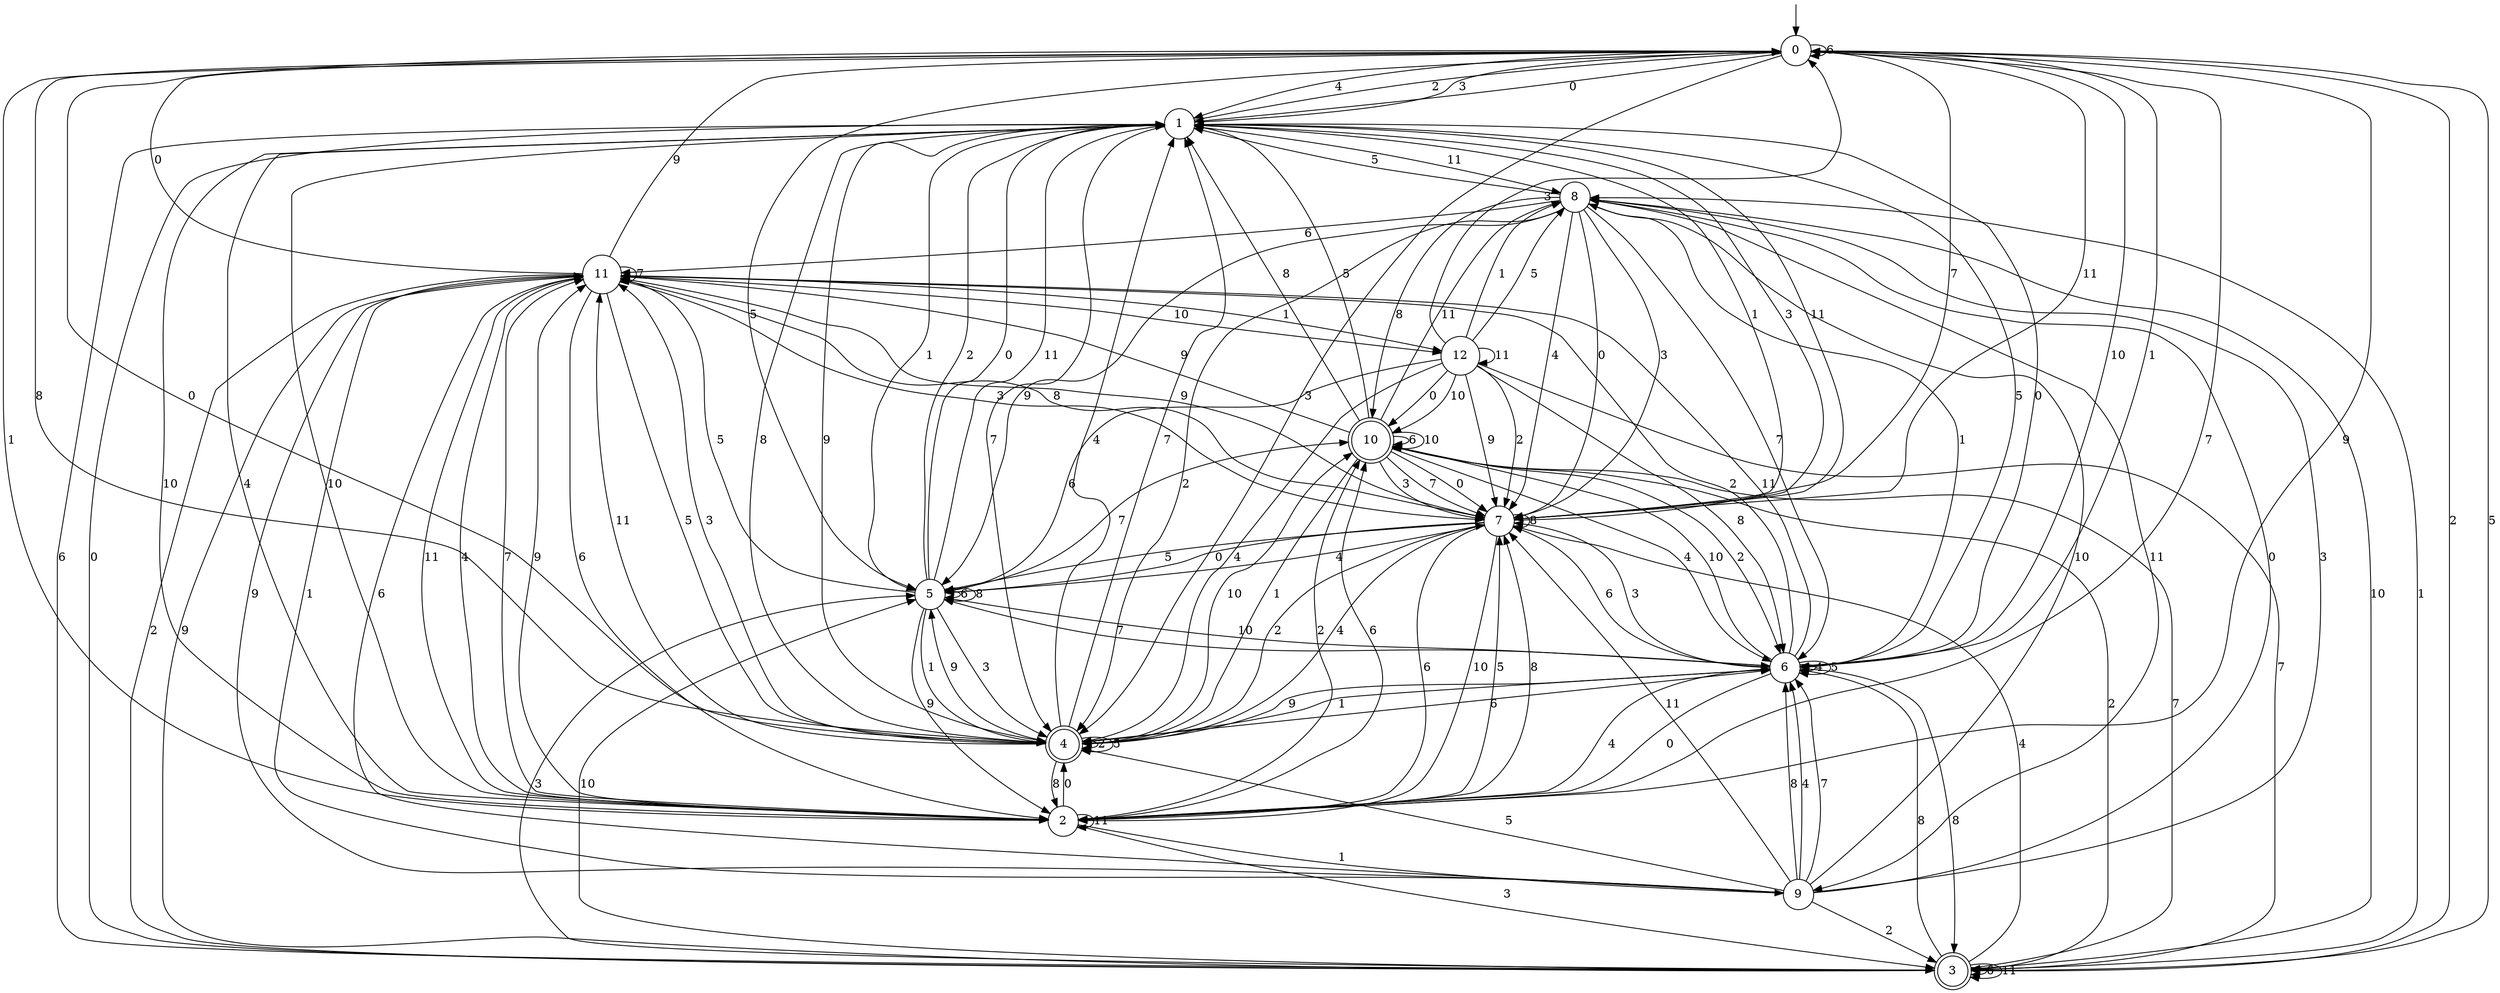 digraph g {

	s0 [shape="circle" label="0"];
	s1 [shape="circle" label="1"];
	s2 [shape="circle" label="2"];
	s3 [shape="doublecircle" label="3"];
	s4 [shape="doublecircle" label="4"];
	s5 [shape="circle" label="5"];
	s6 [shape="circle" label="6"];
	s7 [shape="circle" label="7"];
	s8 [shape="circle" label="8"];
	s9 [shape="circle" label="9"];
	s10 [shape="doublecircle" label="10"];
	s11 [shape="circle" label="11"];
	s12 [shape="circle" label="12"];
	s0 -> s1 [label="0"];
	s0 -> s2 [label="1"];
	s0 -> s3 [label="2"];
	s0 -> s4 [label="3"];
	s0 -> s1 [label="4"];
	s0 -> s5 [label="5"];
	s0 -> s0 [label="6"];
	s0 -> s2 [label="7"];
	s0 -> s4 [label="8"];
	s0 -> s2 [label="9"];
	s0 -> s6 [label="10"];
	s0 -> s7 [label="11"];
	s1 -> s6 [label="0"];
	s1 -> s5 [label="1"];
	s1 -> s0 [label="2"];
	s1 -> s0 [label="3"];
	s1 -> s2 [label="4"];
	s1 -> s6 [label="5"];
	s1 -> s3 [label="6"];
	s1 -> s4 [label="7"];
	s1 -> s4 [label="8"];
	s1 -> s4 [label="9"];
	s1 -> s2 [label="10"];
	s1 -> s8 [label="11"];
	s2 -> s4 [label="0"];
	s2 -> s9 [label="1"];
	s2 -> s10 [label="2"];
	s2 -> s3 [label="3"];
	s2 -> s6 [label="4"];
	s2 -> s7 [label="5"];
	s2 -> s10 [label="6"];
	s2 -> s11 [label="7"];
	s2 -> s7 [label="8"];
	s2 -> s11 [label="9"];
	s2 -> s1 [label="10"];
	s2 -> s2 [label="11"];
	s3 -> s1 [label="0"];
	s3 -> s8 [label="1"];
	s3 -> s10 [label="2"];
	s3 -> s5 [label="3"];
	s3 -> s7 [label="4"];
	s3 -> s0 [label="5"];
	s3 -> s3 [label="6"];
	s3 -> s10 [label="7"];
	s3 -> s6 [label="8"];
	s3 -> s11 [label="9"];
	s3 -> s5 [label="10"];
	s3 -> s3 [label="11"];
	s4 -> s0 [label="0"];
	s4 -> s6 [label="1"];
	s4 -> s4 [label="2"];
	s4 -> s11 [label="3"];
	s4 -> s1 [label="4"];
	s4 -> s4 [label="5"];
	s4 -> s6 [label="6"];
	s4 -> s1 [label="7"];
	s4 -> s2 [label="8"];
	s4 -> s5 [label="9"];
	s4 -> s10 [label="10"];
	s4 -> s11 [label="11"];
	s5 -> s1 [label="0"];
	s5 -> s4 [label="1"];
	s5 -> s1 [label="2"];
	s5 -> s4 [label="3"];
	s5 -> s7 [label="4"];
	s5 -> s11 [label="5"];
	s5 -> s5 [label="6"];
	s5 -> s10 [label="7"];
	s5 -> s5 [label="8"];
	s5 -> s2 [label="9"];
	s5 -> s6 [label="10"];
	s5 -> s1 [label="11"];
	s6 -> s2 [label="0"];
	s6 -> s0 [label="1"];
	s6 -> s11 [label="2"];
	s6 -> s7 [label="3"];
	s6 -> s6 [label="4"];
	s6 -> s6 [label="5"];
	s6 -> s7 [label="6"];
	s6 -> s5 [label="7"];
	s6 -> s3 [label="8"];
	s6 -> s4 [label="9"];
	s6 -> s10 [label="10"];
	s6 -> s11 [label="11"];
	s7 -> s5 [label="0"];
	s7 -> s1 [label="1"];
	s7 -> s4 [label="2"];
	s7 -> s1 [label="3"];
	s7 -> s4 [label="4"];
	s7 -> s5 [label="5"];
	s7 -> s2 [label="6"];
	s7 -> s0 [label="7"];
	s7 -> s7 [label="8"];
	s7 -> s11 [label="9"];
	s7 -> s2 [label="10"];
	s7 -> s1 [label="11"];
	s8 -> s7 [label="0"];
	s8 -> s6 [label="1"];
	s8 -> s4 [label="2"];
	s8 -> s7 [label="3"];
	s8 -> s7 [label="4"];
	s8 -> s1 [label="5"];
	s8 -> s11 [label="6"];
	s8 -> s6 [label="7"];
	s8 -> s10 [label="8"];
	s8 -> s5 [label="9"];
	s8 -> s3 [label="10"];
	s8 -> s9 [label="11"];
	s9 -> s8 [label="0"];
	s9 -> s11 [label="1"];
	s9 -> s3 [label="2"];
	s9 -> s8 [label="3"];
	s9 -> s6 [label="4"];
	s9 -> s4 [label="5"];
	s9 -> s11 [label="6"];
	s9 -> s6 [label="7"];
	s9 -> s6 [label="8"];
	s9 -> s11 [label="9"];
	s9 -> s8 [label="10"];
	s9 -> s7 [label="11"];
	s10 -> s7 [label="0"];
	s10 -> s4 [label="1"];
	s10 -> s6 [label="2"];
	s10 -> s7 [label="3"];
	s10 -> s6 [label="4"];
	s10 -> s1 [label="5"];
	s10 -> s10 [label="6"];
	s10 -> s7 [label="7"];
	s10 -> s1 [label="8"];
	s10 -> s11 [label="9"];
	s10 -> s10 [label="10"];
	s10 -> s8 [label="11"];
	s11 -> s0 [label="0"];
	s11 -> s12 [label="1"];
	s11 -> s3 [label="2"];
	s11 -> s7 [label="3"];
	s11 -> s2 [label="4"];
	s11 -> s4 [label="5"];
	s11 -> s2 [label="6"];
	s11 -> s11 [label="7"];
	s11 -> s7 [label="8"];
	s11 -> s0 [label="9"];
	s11 -> s12 [label="10"];
	s11 -> s2 [label="11"];
	s12 -> s10 [label="0"];
	s12 -> s8 [label="1"];
	s12 -> s7 [label="2"];
	s12 -> s0 [label="3"];
	s12 -> s4 [label="4"];
	s12 -> s8 [label="5"];
	s12 -> s5 [label="6"];
	s12 -> s3 [label="7"];
	s12 -> s6 [label="8"];
	s12 -> s7 [label="9"];
	s12 -> s10 [label="10"];
	s12 -> s12 [label="11"];

__start0 [label="" shape="none" width="0" height="0"];
__start0 -> s0;

}

